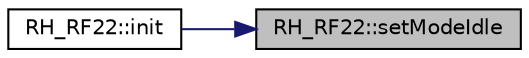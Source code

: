 digraph "RH_RF22::setModeIdle"
{
 // LATEX_PDF_SIZE
  edge [fontname="Helvetica",fontsize="10",labelfontname="Helvetica",labelfontsize="10"];
  node [fontname="Helvetica",fontsize="10",shape=record];
  rankdir="RL";
  Node1 [label="RH_RF22::setModeIdle",height=0.2,width=0.4,color="black", fillcolor="grey75", style="filled", fontcolor="black",tooltip=" "];
  Node1 -> Node2 [dir="back",color="midnightblue",fontsize="10",style="solid",fontname="Helvetica"];
  Node2 [label="RH_RF22::init",height=0.2,width=0.4,color="black", fillcolor="white", style="filled",URL="$class_r_h___r_f22.html#a315c71e5f023f03b0a6b8324a6a9b094",tooltip=" "];
}
